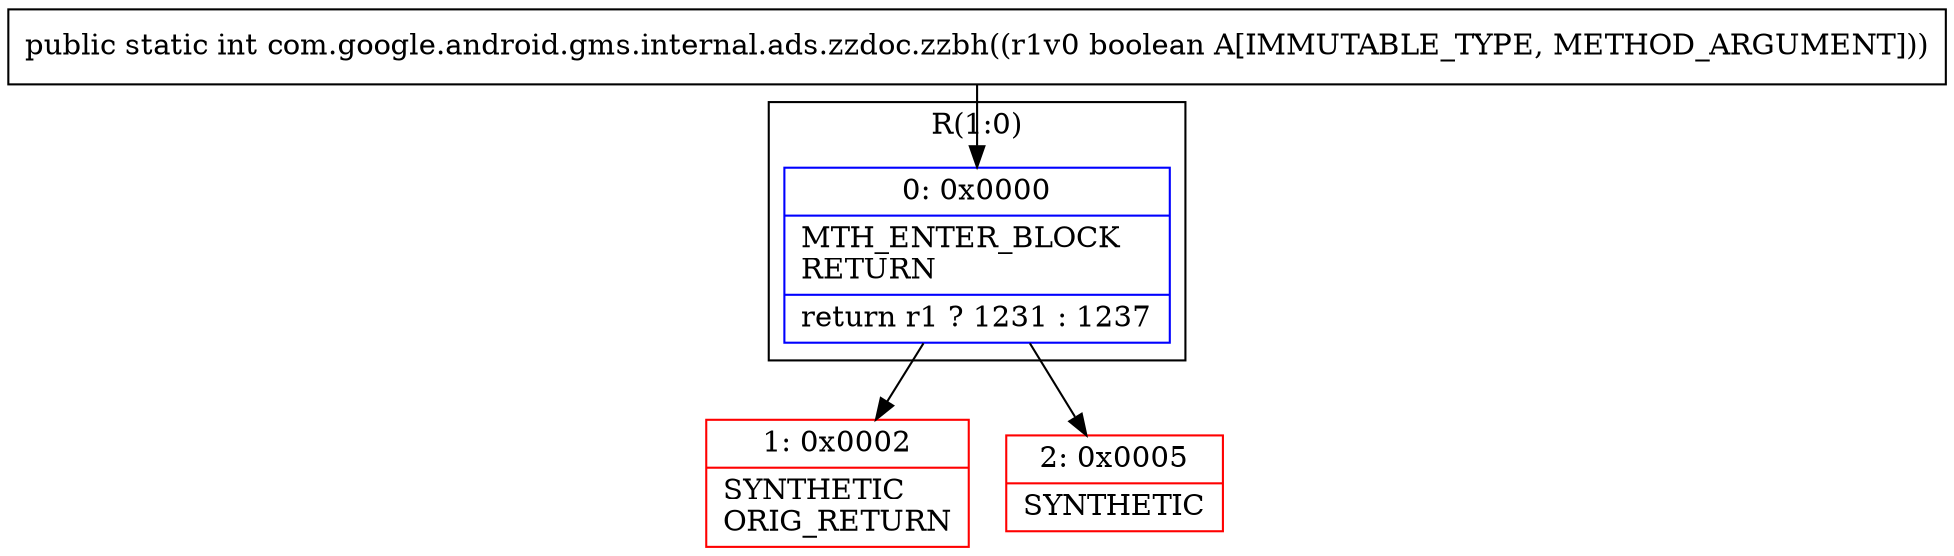 digraph "CFG forcom.google.android.gms.internal.ads.zzdoc.zzbh(Z)I" {
subgraph cluster_Region_1315764830 {
label = "R(1:0)";
node [shape=record,color=blue];
Node_0 [shape=record,label="{0\:\ 0x0000|MTH_ENTER_BLOCK\lRETURN\l|return r1 ? 1231 : 1237\l}"];
}
Node_1 [shape=record,color=red,label="{1\:\ 0x0002|SYNTHETIC\lORIG_RETURN\l}"];
Node_2 [shape=record,color=red,label="{2\:\ 0x0005|SYNTHETIC\l}"];
MethodNode[shape=record,label="{public static int com.google.android.gms.internal.ads.zzdoc.zzbh((r1v0 boolean A[IMMUTABLE_TYPE, METHOD_ARGUMENT])) }"];
MethodNode -> Node_0;
Node_0 -> Node_1;
Node_0 -> Node_2;
}

